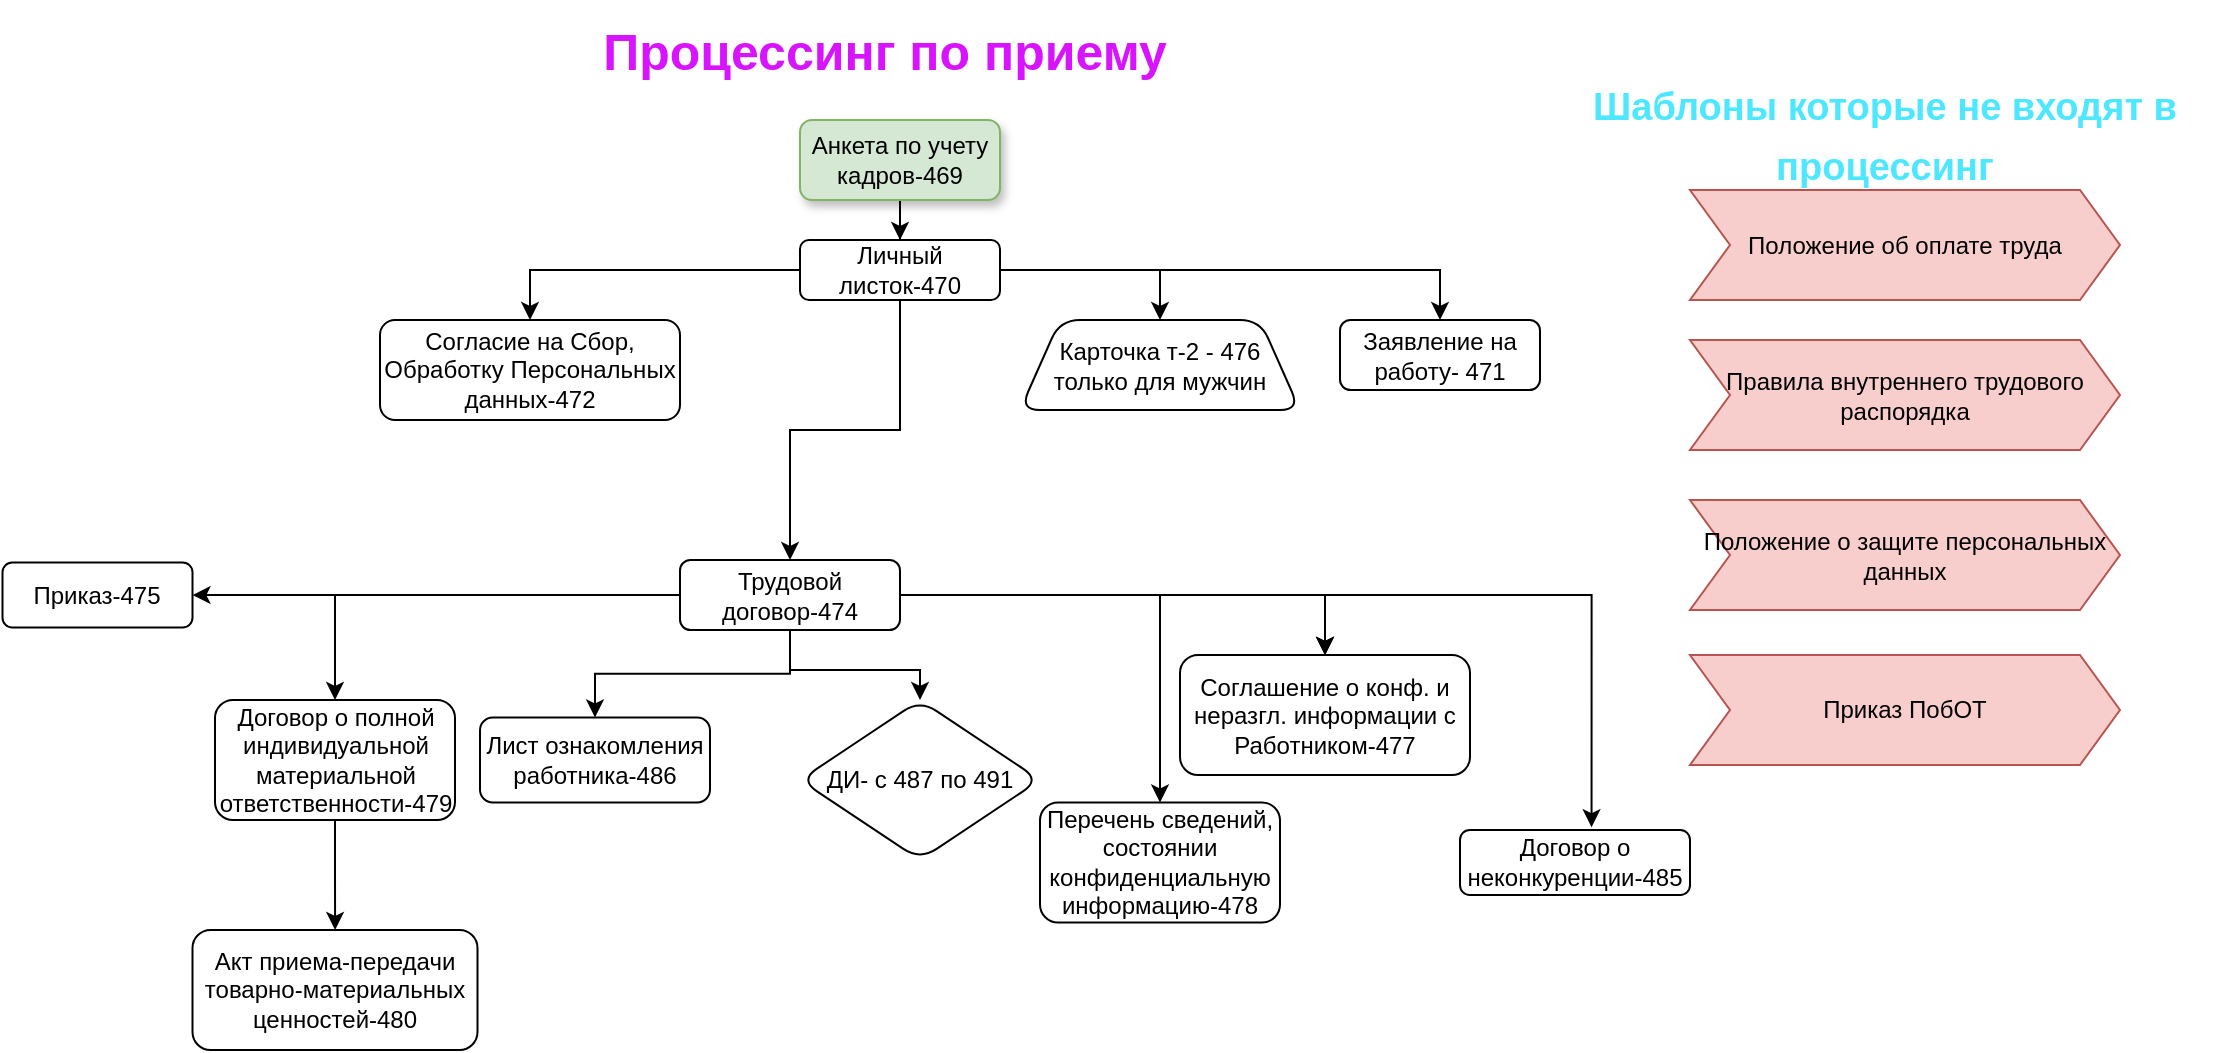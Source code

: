 <mxfile version="24.8.1">
  <diagram name="Страница — 1" id="RokCmYcQlxsk97vdpGgN">
    <mxGraphModel dx="2736" dy="1013" grid="1" gridSize="10" guides="1" tooltips="1" connect="1" arrows="1" fold="1" page="1" pageScale="1" pageWidth="827" pageHeight="1169" math="0" shadow="0">
      <root>
        <mxCell id="0" />
        <mxCell id="1" parent="0" />
        <mxCell id="csoe86WIQfcex7oyNqo1-3" value="" style="edgeStyle=orthogonalEdgeStyle;rounded=0;orthogonalLoop=1;jettySize=auto;html=1;" edge="1" parent="1" source="csoe86WIQfcex7oyNqo1-1" target="csoe86WIQfcex7oyNqo1-2">
          <mxGeometry relative="1" as="geometry" />
        </mxCell>
        <mxCell id="csoe86WIQfcex7oyNqo1-1" value="Анкета по учету кадров-469" style="rounded=1;whiteSpace=wrap;html=1;shadow=1;glass=0;fillColor=#d5e8d4;strokeColor=#82b366;" vertex="1" parent="1">
          <mxGeometry x="330" y="70" width="100" height="40" as="geometry" />
        </mxCell>
        <mxCell id="csoe86WIQfcex7oyNqo1-5" value="" style="edgeStyle=orthogonalEdgeStyle;rounded=0;orthogonalLoop=1;jettySize=auto;html=1;" edge="1" parent="1" source="csoe86WIQfcex7oyNqo1-2" target="csoe86WIQfcex7oyNqo1-4">
          <mxGeometry relative="1" as="geometry" />
        </mxCell>
        <mxCell id="csoe86WIQfcex7oyNqo1-7" value="" style="edgeStyle=orthogonalEdgeStyle;rounded=0;orthogonalLoop=1;jettySize=auto;html=1;" edge="1" parent="1" source="csoe86WIQfcex7oyNqo1-2" target="csoe86WIQfcex7oyNqo1-6">
          <mxGeometry relative="1" as="geometry" />
        </mxCell>
        <mxCell id="csoe86WIQfcex7oyNqo1-9" value="" style="edgeStyle=orthogonalEdgeStyle;rounded=0;orthogonalLoop=1;jettySize=auto;html=1;" edge="1" parent="1" source="csoe86WIQfcex7oyNqo1-2" target="csoe86WIQfcex7oyNqo1-8">
          <mxGeometry relative="1" as="geometry" />
        </mxCell>
        <mxCell id="csoe86WIQfcex7oyNqo1-11" value="" style="edgeStyle=orthogonalEdgeStyle;rounded=0;orthogonalLoop=1;jettySize=auto;html=1;" edge="1" parent="1" source="csoe86WIQfcex7oyNqo1-2" target="csoe86WIQfcex7oyNqo1-10">
          <mxGeometry relative="1" as="geometry" />
        </mxCell>
        <mxCell id="csoe86WIQfcex7oyNqo1-2" value="Личный листок-470" style="rounded=1;whiteSpace=wrap;html=1;" vertex="1" parent="1">
          <mxGeometry x="330" y="130" width="100" height="30" as="geometry" />
        </mxCell>
        <mxCell id="csoe86WIQfcex7oyNqo1-4" value="Согласие на Сбор, Обработку Персональных данных-472" style="whiteSpace=wrap;html=1;rounded=1;" vertex="1" parent="1">
          <mxGeometry x="120" y="170" width="150" height="50" as="geometry" />
        </mxCell>
        <mxCell id="csoe86WIQfcex7oyNqo1-6" value="Заявление на работу- 471" style="whiteSpace=wrap;html=1;rounded=1;" vertex="1" parent="1">
          <mxGeometry x="600" y="170" width="100" height="35" as="geometry" />
        </mxCell>
        <mxCell id="csoe86WIQfcex7oyNqo1-8" value="Карточка т-2 - 476&lt;br&gt;только для мужчин" style="shape=trapezoid;perimeter=trapezoidPerimeter;whiteSpace=wrap;html=1;fixedSize=1;rounded=1;" vertex="1" parent="1">
          <mxGeometry x="440" y="170" width="140" height="45" as="geometry" />
        </mxCell>
        <mxCell id="csoe86WIQfcex7oyNqo1-13" value="" style="edgeStyle=orthogonalEdgeStyle;rounded=0;orthogonalLoop=1;jettySize=auto;html=1;" edge="1" parent="1" source="csoe86WIQfcex7oyNqo1-10" target="csoe86WIQfcex7oyNqo1-12">
          <mxGeometry relative="1" as="geometry" />
        </mxCell>
        <mxCell id="csoe86WIQfcex7oyNqo1-15" value="" style="edgeStyle=orthogonalEdgeStyle;rounded=0;orthogonalLoop=1;jettySize=auto;html=1;" edge="1" parent="1" source="csoe86WIQfcex7oyNqo1-10" target="csoe86WIQfcex7oyNqo1-14">
          <mxGeometry relative="1" as="geometry" />
        </mxCell>
        <mxCell id="csoe86WIQfcex7oyNqo1-16" value="" style="edgeStyle=orthogonalEdgeStyle;rounded=0;orthogonalLoop=1;jettySize=auto;html=1;" edge="1" parent="1" source="csoe86WIQfcex7oyNqo1-10" target="csoe86WIQfcex7oyNqo1-14">
          <mxGeometry relative="1" as="geometry" />
        </mxCell>
        <mxCell id="csoe86WIQfcex7oyNqo1-20" value="" style="edgeStyle=orthogonalEdgeStyle;rounded=0;orthogonalLoop=1;jettySize=auto;html=1;" edge="1" parent="1" source="csoe86WIQfcex7oyNqo1-10" target="csoe86WIQfcex7oyNqo1-14">
          <mxGeometry relative="1" as="geometry" />
        </mxCell>
        <mxCell id="csoe86WIQfcex7oyNqo1-24" value="" style="edgeStyle=orthogonalEdgeStyle;rounded=0;orthogonalLoop=1;jettySize=auto;html=1;entryX=0.572;entryY=-0.043;entryDx=0;entryDy=0;entryPerimeter=0;" edge="1" parent="1" source="csoe86WIQfcex7oyNqo1-10" target="csoe86WIQfcex7oyNqo1-23">
          <mxGeometry relative="1" as="geometry">
            <mxPoint x="707.5" y="425" as="targetPoint" />
          </mxGeometry>
        </mxCell>
        <mxCell id="csoe86WIQfcex7oyNqo1-26" value="" style="edgeStyle=orthogonalEdgeStyle;rounded=0;orthogonalLoop=1;jettySize=auto;html=1;" edge="1" parent="1" source="csoe86WIQfcex7oyNqo1-10" target="csoe86WIQfcex7oyNqo1-25">
          <mxGeometry relative="1" as="geometry" />
        </mxCell>
        <mxCell id="csoe86WIQfcex7oyNqo1-28" value="" style="edgeStyle=orthogonalEdgeStyle;rounded=0;orthogonalLoop=1;jettySize=auto;html=1;" edge="1" parent="1" source="csoe86WIQfcex7oyNqo1-10" target="csoe86WIQfcex7oyNqo1-27">
          <mxGeometry relative="1" as="geometry" />
        </mxCell>
        <mxCell id="csoe86WIQfcex7oyNqo1-29" style="edgeStyle=orthogonalEdgeStyle;rounded=0;orthogonalLoop=1;jettySize=auto;html=1;" edge="1" parent="1" source="csoe86WIQfcex7oyNqo1-10" target="csoe86WIQfcex7oyNqo1-21">
          <mxGeometry relative="1" as="geometry" />
        </mxCell>
        <mxCell id="csoe86WIQfcex7oyNqo1-33" value="" style="edgeStyle=orthogonalEdgeStyle;rounded=0;orthogonalLoop=1;jettySize=auto;html=1;" edge="1" parent="1" source="csoe86WIQfcex7oyNqo1-10" target="csoe86WIQfcex7oyNqo1-32">
          <mxGeometry relative="1" as="geometry" />
        </mxCell>
        <mxCell id="csoe86WIQfcex7oyNqo1-10" value="Трудовой договор-474" style="rounded=1;whiteSpace=wrap;html=1;" vertex="1" parent="1">
          <mxGeometry x="270" y="290" width="110" height="35" as="geometry" />
        </mxCell>
        <mxCell id="csoe86WIQfcex7oyNqo1-12" value="Приказ-475" style="whiteSpace=wrap;html=1;rounded=1;" vertex="1" parent="1">
          <mxGeometry x="-68.75" y="291.25" width="95" height="32.5" as="geometry" />
        </mxCell>
        <mxCell id="csoe86WIQfcex7oyNqo1-14" value="Соглашение о конф. и неразгл. информации с Работником-477" style="rounded=1;whiteSpace=wrap;html=1;" vertex="1" parent="1">
          <mxGeometry x="520" y="337.5" width="145" height="60" as="geometry" />
        </mxCell>
        <mxCell id="csoe86WIQfcex7oyNqo1-35" value="" style="edgeStyle=orthogonalEdgeStyle;rounded=0;orthogonalLoop=1;jettySize=auto;html=1;" edge="1" parent="1" source="csoe86WIQfcex7oyNqo1-21" target="csoe86WIQfcex7oyNqo1-34">
          <mxGeometry relative="1" as="geometry" />
        </mxCell>
        <mxCell id="csoe86WIQfcex7oyNqo1-21" value="Договор о полной индивидуальной материальной ответственности-479" style="rounded=1;whiteSpace=wrap;html=1;" vertex="1" parent="1">
          <mxGeometry x="37.5" y="360" width="120" height="60" as="geometry" />
        </mxCell>
        <mxCell id="csoe86WIQfcex7oyNqo1-23" value="Договор о неконкуренции-485" style="rounded=1;whiteSpace=wrap;html=1;" vertex="1" parent="1">
          <mxGeometry x="660" y="425" width="115" height="32.5" as="geometry" />
        </mxCell>
        <mxCell id="csoe86WIQfcex7oyNqo1-25" value="Перечень сведений, состоянии конфиденциальную информацию-478" style="rounded=1;whiteSpace=wrap;html=1;" vertex="1" parent="1">
          <mxGeometry x="450" y="411.25" width="120" height="60" as="geometry" />
        </mxCell>
        <mxCell id="csoe86WIQfcex7oyNqo1-27" value="Лист ознакомления работника-486" style="rounded=1;whiteSpace=wrap;html=1;" vertex="1" parent="1">
          <mxGeometry x="170" y="368.75" width="115" height="42.5" as="geometry" />
        </mxCell>
        <mxCell id="csoe86WIQfcex7oyNqo1-32" value="ДИ- с 487 по 491" style="rhombus;whiteSpace=wrap;html=1;rounded=1;shadow=0;" vertex="1" parent="1">
          <mxGeometry x="330" y="360" width="120" height="80" as="geometry" />
        </mxCell>
        <mxCell id="csoe86WIQfcex7oyNqo1-34" value="Акт приема-передачи товарно-материальных ценностей-480" style="whiteSpace=wrap;html=1;rounded=1;" vertex="1" parent="1">
          <mxGeometry x="26.25" y="475" width="142.5" height="60" as="geometry" />
        </mxCell>
        <mxCell id="csoe86WIQfcex7oyNqo1-36" value="&lt;b style=&quot;font-size: 25px;&quot;&gt;Процессинг по приему&lt;/b&gt;" style="text;html=1;align=center;verticalAlign=middle;whiteSpace=wrap;rounded=0;fontSize=25;fontColor=#D814FF;" vertex="1" parent="1">
          <mxGeometry x="210" y="10" width="325" height="50" as="geometry" />
        </mxCell>
        <mxCell id="csoe86WIQfcex7oyNqo1-37" value="Положение об оплате труда" style="shape=step;perimeter=stepPerimeter;whiteSpace=wrap;html=1;fixedSize=1;fillColor=#f8cecc;strokeColor=#b85450;" vertex="1" parent="1">
          <mxGeometry x="775" y="105" width="215" height="55" as="geometry" />
        </mxCell>
        <mxCell id="csoe86WIQfcex7oyNqo1-38" value="Правила внутреннего трудового распорядка" style="shape=step;perimeter=stepPerimeter;whiteSpace=wrap;html=1;fixedSize=1;fillColor=#f8cecc;strokeColor=#b85450;" vertex="1" parent="1">
          <mxGeometry x="775" y="180" width="215" height="55" as="geometry" />
        </mxCell>
        <mxCell id="csoe86WIQfcex7oyNqo1-39" value="Положение о защите персональных данных" style="shape=step;perimeter=stepPerimeter;whiteSpace=wrap;html=1;fixedSize=1;fillColor=#f8cecc;strokeColor=#b85450;" vertex="1" parent="1">
          <mxGeometry x="775" y="260" width="215" height="55" as="geometry" />
        </mxCell>
        <mxCell id="csoe86WIQfcex7oyNqo1-40" value="Приказ ПобОТ" style="shape=step;perimeter=stepPerimeter;whiteSpace=wrap;html=1;fixedSize=1;fillColor=#f8cecc;strokeColor=#b85450;" vertex="1" parent="1">
          <mxGeometry x="775" y="337.5" width="215" height="55" as="geometry" />
        </mxCell>
        <mxCell id="csoe86WIQfcex7oyNqo1-41" value="&lt;b style=&quot;font-size: 19px;&quot;&gt;Шаблоны которые не входят в процессинг&lt;/b&gt;" style="text;html=1;align=center;verticalAlign=middle;whiteSpace=wrap;rounded=0;fontSize=25;fontColor=#4DE7FF;" vertex="1" parent="1">
          <mxGeometry x="710" y="50" width="325" height="50" as="geometry" />
        </mxCell>
      </root>
    </mxGraphModel>
  </diagram>
</mxfile>
